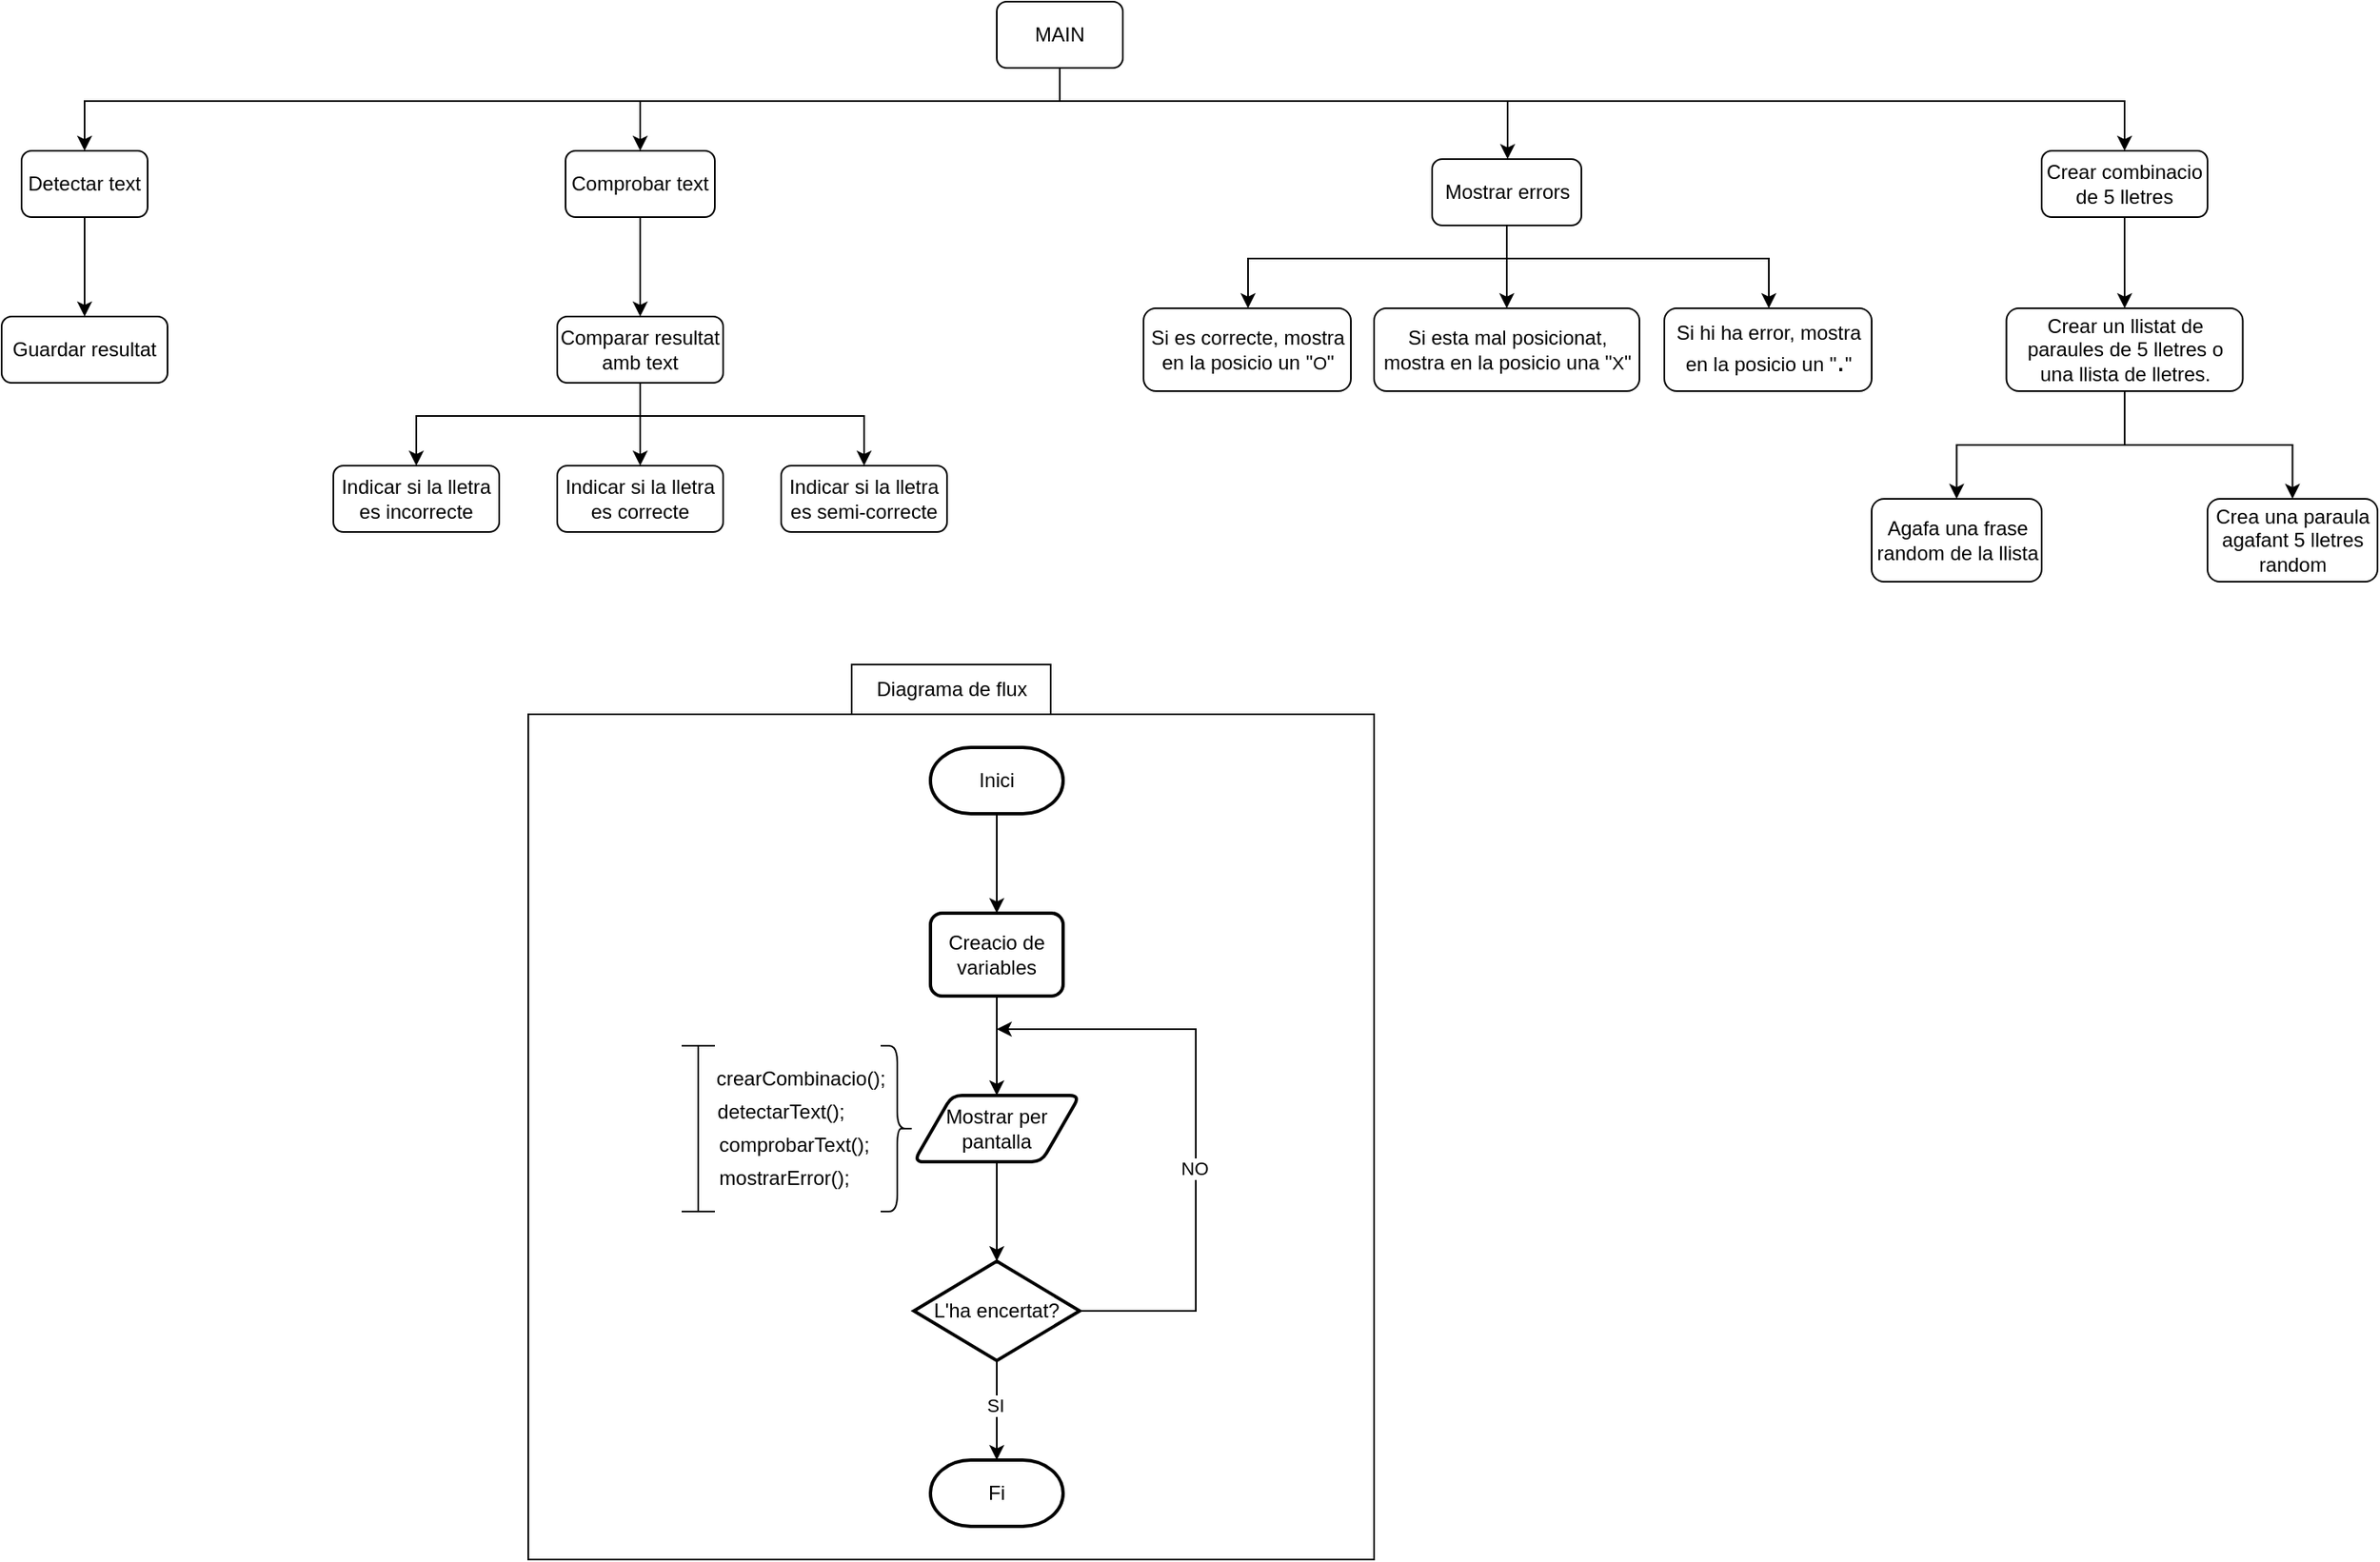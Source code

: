 <mxfile version="24.8.6">
  <diagram name="Pàgina-1" id="yPYc4xqNAN8-Pp4fWQqu">
    <mxGraphModel dx="2587" dy="2513" grid="1" gridSize="10" guides="1" tooltips="1" connect="1" arrows="1" fold="1" page="1" pageScale="1" pageWidth="827" pageHeight="1169" math="0" shadow="0">
      <root>
        <mxCell id="0" />
        <mxCell id="1" parent="0" />
        <mxCell id="iRa1DavyCTfkShi3LgE0-8" style="edgeStyle=orthogonalEdgeStyle;rounded=0;orthogonalLoop=1;jettySize=auto;html=1;" edge="1" parent="1" source="iRa1DavyCTfkShi3LgE0-1" target="iRa1DavyCTfkShi3LgE0-6">
          <mxGeometry relative="1" as="geometry">
            <Array as="points">
              <mxPoint x="398" y="90" />
              <mxPoint x="668" y="90" />
            </Array>
          </mxGeometry>
        </mxCell>
        <mxCell id="iRa1DavyCTfkShi3LgE0-9" style="edgeStyle=orthogonalEdgeStyle;rounded=0;orthogonalLoop=1;jettySize=auto;html=1;" edge="1" parent="1" source="iRa1DavyCTfkShi3LgE0-1" target="iRa1DavyCTfkShi3LgE0-7">
          <mxGeometry relative="1" as="geometry">
            <Array as="points">
              <mxPoint x="398" y="90" />
              <mxPoint x="1040" y="90" />
            </Array>
          </mxGeometry>
        </mxCell>
        <mxCell id="iRa1DavyCTfkShi3LgE0-10" style="edgeStyle=orthogonalEdgeStyle;rounded=0;orthogonalLoop=1;jettySize=auto;html=1;" edge="1" parent="1" source="iRa1DavyCTfkShi3LgE0-1" target="iRa1DavyCTfkShi3LgE0-5">
          <mxGeometry relative="1" as="geometry">
            <Array as="points">
              <mxPoint x="398" y="90" />
              <mxPoint x="145" y="90" />
            </Array>
          </mxGeometry>
        </mxCell>
        <mxCell id="iRa1DavyCTfkShi3LgE0-11" style="edgeStyle=orthogonalEdgeStyle;rounded=0;orthogonalLoop=1;jettySize=auto;html=1;" edge="1" parent="1" source="iRa1DavyCTfkShi3LgE0-1" target="iRa1DavyCTfkShi3LgE0-3">
          <mxGeometry relative="1" as="geometry">
            <Array as="points">
              <mxPoint x="398" y="90" />
              <mxPoint x="-190" y="90" />
            </Array>
          </mxGeometry>
        </mxCell>
        <mxCell id="iRa1DavyCTfkShi3LgE0-1" value="MAIN" style="rounded=1;whiteSpace=wrap;html=1;" vertex="1" parent="1">
          <mxGeometry x="360" y="30" width="76" height="40" as="geometry" />
        </mxCell>
        <mxCell id="iRa1DavyCTfkShi3LgE0-13" style="edgeStyle=orthogonalEdgeStyle;rounded=0;orthogonalLoop=1;jettySize=auto;html=1;" edge="1" parent="1" source="iRa1DavyCTfkShi3LgE0-3" target="iRa1DavyCTfkShi3LgE0-12">
          <mxGeometry relative="1" as="geometry" />
        </mxCell>
        <mxCell id="iRa1DavyCTfkShi3LgE0-3" value="Detectar text" style="rounded=1;whiteSpace=wrap;html=1;" vertex="1" parent="1">
          <mxGeometry x="-228" y="120" width="76" height="40" as="geometry" />
        </mxCell>
        <mxCell id="iRa1DavyCTfkShi3LgE0-16" style="edgeStyle=orthogonalEdgeStyle;rounded=0;orthogonalLoop=1;jettySize=auto;html=1;" edge="1" parent="1" source="iRa1DavyCTfkShi3LgE0-5" target="iRa1DavyCTfkShi3LgE0-15">
          <mxGeometry relative="1" as="geometry" />
        </mxCell>
        <mxCell id="iRa1DavyCTfkShi3LgE0-5" value="Comprobar text" style="rounded=1;whiteSpace=wrap;html=1;" vertex="1" parent="1">
          <mxGeometry x="100" y="120" width="90" height="40" as="geometry" />
        </mxCell>
        <mxCell id="iRa1DavyCTfkShi3LgE0-26" style="edgeStyle=orthogonalEdgeStyle;rounded=0;orthogonalLoop=1;jettySize=auto;html=1;" edge="1" parent="1" source="iRa1DavyCTfkShi3LgE0-6" target="iRa1DavyCTfkShi3LgE0-23">
          <mxGeometry relative="1" as="geometry">
            <Array as="points">
              <mxPoint x="667.5" y="185" />
              <mxPoint x="825.5" y="185" />
            </Array>
          </mxGeometry>
        </mxCell>
        <mxCell id="iRa1DavyCTfkShi3LgE0-27" style="edgeStyle=orthogonalEdgeStyle;rounded=0;orthogonalLoop=1;jettySize=auto;html=1;" edge="1" parent="1" source="iRa1DavyCTfkShi3LgE0-6" target="iRa1DavyCTfkShi3LgE0-25">
          <mxGeometry relative="1" as="geometry" />
        </mxCell>
        <mxCell id="iRa1DavyCTfkShi3LgE0-28" style="edgeStyle=orthogonalEdgeStyle;rounded=0;orthogonalLoop=1;jettySize=auto;html=1;" edge="1" parent="1" source="iRa1DavyCTfkShi3LgE0-6" target="iRa1DavyCTfkShi3LgE0-24">
          <mxGeometry relative="1" as="geometry">
            <Array as="points">
              <mxPoint x="667.5" y="185" />
              <mxPoint x="511.5" y="185" />
            </Array>
          </mxGeometry>
        </mxCell>
        <mxCell id="iRa1DavyCTfkShi3LgE0-6" value="Mostrar errors" style="rounded=1;whiteSpace=wrap;html=1;" vertex="1" parent="1">
          <mxGeometry x="622.5" y="125" width="90" height="40" as="geometry" />
        </mxCell>
        <mxCell id="iRa1DavyCTfkShi3LgE0-30" style="edgeStyle=orthogonalEdgeStyle;rounded=0;orthogonalLoop=1;jettySize=auto;html=1;" edge="1" parent="1" source="iRa1DavyCTfkShi3LgE0-7" target="iRa1DavyCTfkShi3LgE0-29">
          <mxGeometry relative="1" as="geometry" />
        </mxCell>
        <mxCell id="iRa1DavyCTfkShi3LgE0-7" value="Crear combinacio de 5 lletres" style="rounded=1;whiteSpace=wrap;html=1;" vertex="1" parent="1">
          <mxGeometry x="990" y="120" width="100" height="40" as="geometry" />
        </mxCell>
        <mxCell id="iRa1DavyCTfkShi3LgE0-12" value="Guardar resultat" style="rounded=1;whiteSpace=wrap;html=1;" vertex="1" parent="1">
          <mxGeometry x="-240" y="220" width="100" height="40" as="geometry" />
        </mxCell>
        <mxCell id="iRa1DavyCTfkShi3LgE0-19" style="edgeStyle=orthogonalEdgeStyle;rounded=0;orthogonalLoop=1;jettySize=auto;html=1;" edge="1" parent="1" source="iRa1DavyCTfkShi3LgE0-15" target="iRa1DavyCTfkShi3LgE0-18">
          <mxGeometry relative="1" as="geometry">
            <Array as="points">
              <mxPoint x="145" y="280" />
              <mxPoint x="280" y="280" />
            </Array>
          </mxGeometry>
        </mxCell>
        <mxCell id="iRa1DavyCTfkShi3LgE0-20" style="edgeStyle=orthogonalEdgeStyle;rounded=0;orthogonalLoop=1;jettySize=auto;html=1;" edge="1" parent="1" source="iRa1DavyCTfkShi3LgE0-15" target="iRa1DavyCTfkShi3LgE0-17">
          <mxGeometry relative="1" as="geometry">
            <Array as="points">
              <mxPoint x="145" y="280" />
              <mxPoint x="10" y="280" />
            </Array>
          </mxGeometry>
        </mxCell>
        <mxCell id="iRa1DavyCTfkShi3LgE0-22" style="edgeStyle=orthogonalEdgeStyle;rounded=0;orthogonalLoop=1;jettySize=auto;html=1;" edge="1" parent="1" source="iRa1DavyCTfkShi3LgE0-15" target="iRa1DavyCTfkShi3LgE0-21">
          <mxGeometry relative="1" as="geometry" />
        </mxCell>
        <mxCell id="iRa1DavyCTfkShi3LgE0-15" value="Comparar resultat amb text" style="rounded=1;whiteSpace=wrap;html=1;" vertex="1" parent="1">
          <mxGeometry x="95" y="220" width="100" height="40" as="geometry" />
        </mxCell>
        <mxCell id="iRa1DavyCTfkShi3LgE0-17" value="Indicar si la lletra es incorrecte" style="rounded=1;whiteSpace=wrap;html=1;" vertex="1" parent="1">
          <mxGeometry x="-40" y="310" width="100" height="40" as="geometry" />
        </mxCell>
        <mxCell id="iRa1DavyCTfkShi3LgE0-18" value="Indicar si la lletra es semi-correcte" style="rounded=1;whiteSpace=wrap;html=1;" vertex="1" parent="1">
          <mxGeometry x="230" y="310" width="100" height="40" as="geometry" />
        </mxCell>
        <mxCell id="iRa1DavyCTfkShi3LgE0-21" value="Indicar si la lletra es correcte" style="rounded=1;whiteSpace=wrap;html=1;" vertex="1" parent="1">
          <mxGeometry x="95" y="310" width="100" height="40" as="geometry" />
        </mxCell>
        <mxCell id="iRa1DavyCTfkShi3LgE0-23" value="Si hi ha error, mostra en la posicio un &quot;&lt;font style=&quot;font-size: 18px;&quot;&gt;.&lt;/font&gt;&quot;" style="rounded=1;whiteSpace=wrap;html=1;" vertex="1" parent="1">
          <mxGeometry x="762.5" y="215" width="125" height="50" as="geometry" />
        </mxCell>
        <mxCell id="iRa1DavyCTfkShi3LgE0-24" value="Si es correcte, mostra en la posicio un &quot;&lt;span style=&quot;font-size: 11px;&quot;&gt;O&lt;/span&gt;&quot;" style="rounded=1;whiteSpace=wrap;html=1;" vertex="1" parent="1">
          <mxGeometry x="448.5" y="215" width="125" height="50" as="geometry" />
        </mxCell>
        <mxCell id="iRa1DavyCTfkShi3LgE0-25" value="Si esta mal posicionat, mostra en la posicio una &quot;&lt;span style=&quot;font-size: 11px;&quot;&gt;X&lt;/span&gt;&quot;" style="rounded=1;whiteSpace=wrap;html=1;" vertex="1" parent="1">
          <mxGeometry x="587.5" y="215" width="160" height="50" as="geometry" />
        </mxCell>
        <mxCell id="iRa1DavyCTfkShi3LgE0-33" style="edgeStyle=orthogonalEdgeStyle;rounded=0;orthogonalLoop=1;jettySize=auto;html=1;" edge="1" parent="1" source="iRa1DavyCTfkShi3LgE0-29" target="iRa1DavyCTfkShi3LgE0-32">
          <mxGeometry relative="1" as="geometry" />
        </mxCell>
        <mxCell id="iRa1DavyCTfkShi3LgE0-34" style="edgeStyle=orthogonalEdgeStyle;rounded=0;orthogonalLoop=1;jettySize=auto;html=1;" edge="1" parent="1" source="iRa1DavyCTfkShi3LgE0-29" target="iRa1DavyCTfkShi3LgE0-31">
          <mxGeometry relative="1" as="geometry" />
        </mxCell>
        <mxCell id="iRa1DavyCTfkShi3LgE0-29" value="Crear un llistat de paraules de 5 lletres o una llista de lletres." style="rounded=1;whiteSpace=wrap;html=1;" vertex="1" parent="1">
          <mxGeometry x="968.75" y="215" width="142.5" height="50" as="geometry" />
        </mxCell>
        <mxCell id="iRa1DavyCTfkShi3LgE0-31" value="Agafa una frase random de la llista" style="rounded=1;whiteSpace=wrap;html=1;" vertex="1" parent="1">
          <mxGeometry x="887.5" y="330" width="102.5" height="50" as="geometry" />
        </mxCell>
        <mxCell id="iRa1DavyCTfkShi3LgE0-32" value="Crea una paraula agafant 5 lletres random" style="rounded=1;whiteSpace=wrap;html=1;" vertex="1" parent="1">
          <mxGeometry x="1090" y="330" width="102.5" height="50" as="geometry" />
        </mxCell>
        <mxCell id="iRa1DavyCTfkShi3LgE0-38" style="edgeStyle=orthogonalEdgeStyle;rounded=0;orthogonalLoop=1;jettySize=auto;html=1;" edge="1" parent="1" source="iRa1DavyCTfkShi3LgE0-36" target="iRa1DavyCTfkShi3LgE0-37">
          <mxGeometry relative="1" as="geometry" />
        </mxCell>
        <mxCell id="iRa1DavyCTfkShi3LgE0-36" value="Inici" style="strokeWidth=2;html=1;shape=mxgraph.flowchart.terminator;whiteSpace=wrap;" vertex="1" parent="1">
          <mxGeometry x="320" y="480" width="80" height="40" as="geometry" />
        </mxCell>
        <mxCell id="iRa1DavyCTfkShi3LgE0-40" style="edgeStyle=orthogonalEdgeStyle;rounded=0;orthogonalLoop=1;jettySize=auto;html=1;" edge="1" parent="1" source="iRa1DavyCTfkShi3LgE0-37" target="iRa1DavyCTfkShi3LgE0-39">
          <mxGeometry relative="1" as="geometry">
            <Array as="points">
              <mxPoint x="360" y="660" />
              <mxPoint x="360" y="660" />
            </Array>
          </mxGeometry>
        </mxCell>
        <mxCell id="iRa1DavyCTfkShi3LgE0-37" value="Creacio de variables" style="rounded=1;whiteSpace=wrap;html=1;absoluteArcSize=1;arcSize=14;strokeWidth=2;" vertex="1" parent="1">
          <mxGeometry x="320" y="580" width="80" height="50" as="geometry" />
        </mxCell>
        <mxCell id="iRa1DavyCTfkShi3LgE0-44" style="edgeStyle=orthogonalEdgeStyle;rounded=0;orthogonalLoop=1;jettySize=auto;html=1;" edge="1" parent="1" source="iRa1DavyCTfkShi3LgE0-39" target="iRa1DavyCTfkShi3LgE0-41">
          <mxGeometry relative="1" as="geometry" />
        </mxCell>
        <mxCell id="iRa1DavyCTfkShi3LgE0-39" value="Mostrar per pantalla" style="shape=parallelogram;html=1;strokeWidth=2;perimeter=parallelogramPerimeter;whiteSpace=wrap;rounded=1;arcSize=12;size=0.23;" vertex="1" parent="1">
          <mxGeometry x="310" y="690" width="100" height="40" as="geometry" />
        </mxCell>
        <mxCell id="iRa1DavyCTfkShi3LgE0-45" style="edgeStyle=orthogonalEdgeStyle;rounded=0;orthogonalLoop=1;jettySize=auto;html=1;" edge="1" parent="1" source="iRa1DavyCTfkShi3LgE0-41">
          <mxGeometry relative="1" as="geometry">
            <mxPoint x="360" y="650" as="targetPoint" />
            <Array as="points">
              <mxPoint x="480" y="820" />
              <mxPoint x="480" y="650" />
            </Array>
          </mxGeometry>
        </mxCell>
        <mxCell id="iRa1DavyCTfkShi3LgE0-46" value="NO" style="edgeLabel;html=1;align=center;verticalAlign=middle;resizable=0;points=[];" vertex="1" connectable="0" parent="iRa1DavyCTfkShi3LgE0-45">
          <mxGeometry x="-0.108" y="1" relative="1" as="geometry">
            <mxPoint y="4" as="offset" />
          </mxGeometry>
        </mxCell>
        <mxCell id="iRa1DavyCTfkShi3LgE0-48" style="edgeStyle=orthogonalEdgeStyle;rounded=0;orthogonalLoop=1;jettySize=auto;html=1;" edge="1" parent="1" source="iRa1DavyCTfkShi3LgE0-41" target="iRa1DavyCTfkShi3LgE0-47">
          <mxGeometry relative="1" as="geometry" />
        </mxCell>
        <mxCell id="iRa1DavyCTfkShi3LgE0-49" value="SI" style="edgeLabel;html=1;align=center;verticalAlign=middle;resizable=0;points=[];" vertex="1" connectable="0" parent="iRa1DavyCTfkShi3LgE0-48">
          <mxGeometry x="-0.131" y="-1" relative="1" as="geometry">
            <mxPoint y="1" as="offset" />
          </mxGeometry>
        </mxCell>
        <mxCell id="iRa1DavyCTfkShi3LgE0-41" value="L&#39;ha encertat?" style="strokeWidth=2;html=1;shape=mxgraph.flowchart.decision;whiteSpace=wrap;" vertex="1" parent="1">
          <mxGeometry x="310" y="790" width="100" height="60" as="geometry" />
        </mxCell>
        <mxCell id="iRa1DavyCTfkShi3LgE0-47" value="Fi" style="strokeWidth=2;html=1;shape=mxgraph.flowchart.terminator;whiteSpace=wrap;" vertex="1" parent="1">
          <mxGeometry x="320" y="910" width="80" height="40" as="geometry" />
        </mxCell>
        <mxCell id="iRa1DavyCTfkShi3LgE0-50" value="" style="shape=curlyBracket;whiteSpace=wrap;html=1;rounded=1;flipH=1;labelPosition=right;verticalLabelPosition=middle;align=left;verticalAlign=middle;" vertex="1" parent="1">
          <mxGeometry x="290" y="660" width="20" height="100" as="geometry" />
        </mxCell>
        <mxCell id="iRa1DavyCTfkShi3LgE0-63" value="crearCombinacio();" style="text;html=1;align=center;verticalAlign=middle;whiteSpace=wrap;rounded=0;" vertex="1" parent="1">
          <mxGeometry x="212" y="665" width="60" height="30" as="geometry" />
        </mxCell>
        <mxCell id="iRa1DavyCTfkShi3LgE0-65" value="detectarText();" style="text;html=1;align=center;verticalAlign=middle;whiteSpace=wrap;rounded=0;" vertex="1" parent="1">
          <mxGeometry x="200" y="685" width="60" height="30" as="geometry" />
        </mxCell>
        <mxCell id="iRa1DavyCTfkShi3LgE0-66" value="comprobarText();" style="text;html=1;align=center;verticalAlign=middle;whiteSpace=wrap;rounded=0;" vertex="1" parent="1">
          <mxGeometry x="208" y="705" width="60" height="30" as="geometry" />
        </mxCell>
        <mxCell id="iRa1DavyCTfkShi3LgE0-67" value="mostrarError();" style="text;html=1;align=center;verticalAlign=middle;whiteSpace=wrap;rounded=0;" vertex="1" parent="1">
          <mxGeometry x="202" y="725" width="60" height="30" as="geometry" />
        </mxCell>
        <mxCell id="iRa1DavyCTfkShi3LgE0-68" value="" style="shape=crossbar;whiteSpace=wrap;html=1;rounded=1;direction=south;" vertex="1" parent="1">
          <mxGeometry x="170" y="660" width="20" height="100" as="geometry" />
        </mxCell>
        <mxCell id="iRa1DavyCTfkShi3LgE0-70" value="Diagrama de flux" style="rounded=0;whiteSpace=wrap;html=1;" vertex="1" parent="1">
          <mxGeometry x="272.5" y="430" width="120" height="30" as="geometry" />
        </mxCell>
        <mxCell id="iRa1DavyCTfkShi3LgE0-71" value="" style="whiteSpace=wrap;html=1;aspect=fixed;fillColor=none;" vertex="1" parent="1">
          <mxGeometry x="77.5" y="460" width="510" height="510" as="geometry" />
        </mxCell>
      </root>
    </mxGraphModel>
  </diagram>
</mxfile>
